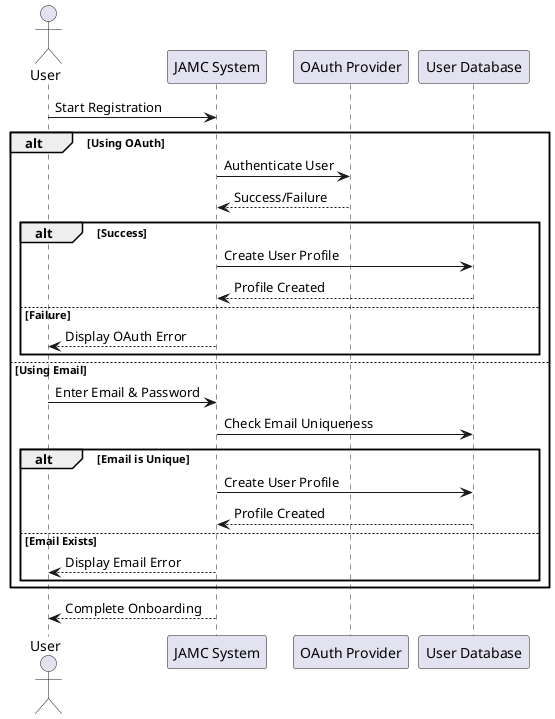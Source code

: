@startuml
actor User
participant "JAMC System" as System
participant "OAuth Provider" as OAuth
participant "User Database" as DB

User -> System: Start Registration
alt Using OAuth
    System -> OAuth: Authenticate User
    OAuth --> System: Success/Failure
    alt Success
        System -> DB: Create User Profile
        DB --> System: Profile Created
    else Failure
        System --> User: Display OAuth Error
    end
else Using Email
    User -> System: Enter Email & Password
    System -> DB: Check Email Uniqueness
    alt Email is Unique
        System -> DB: Create User Profile
        DB --> System: Profile Created
    else Email Exists
        System --> User: Display Email Error
    end
end
System --> User: Complete Onboarding
@enduml
